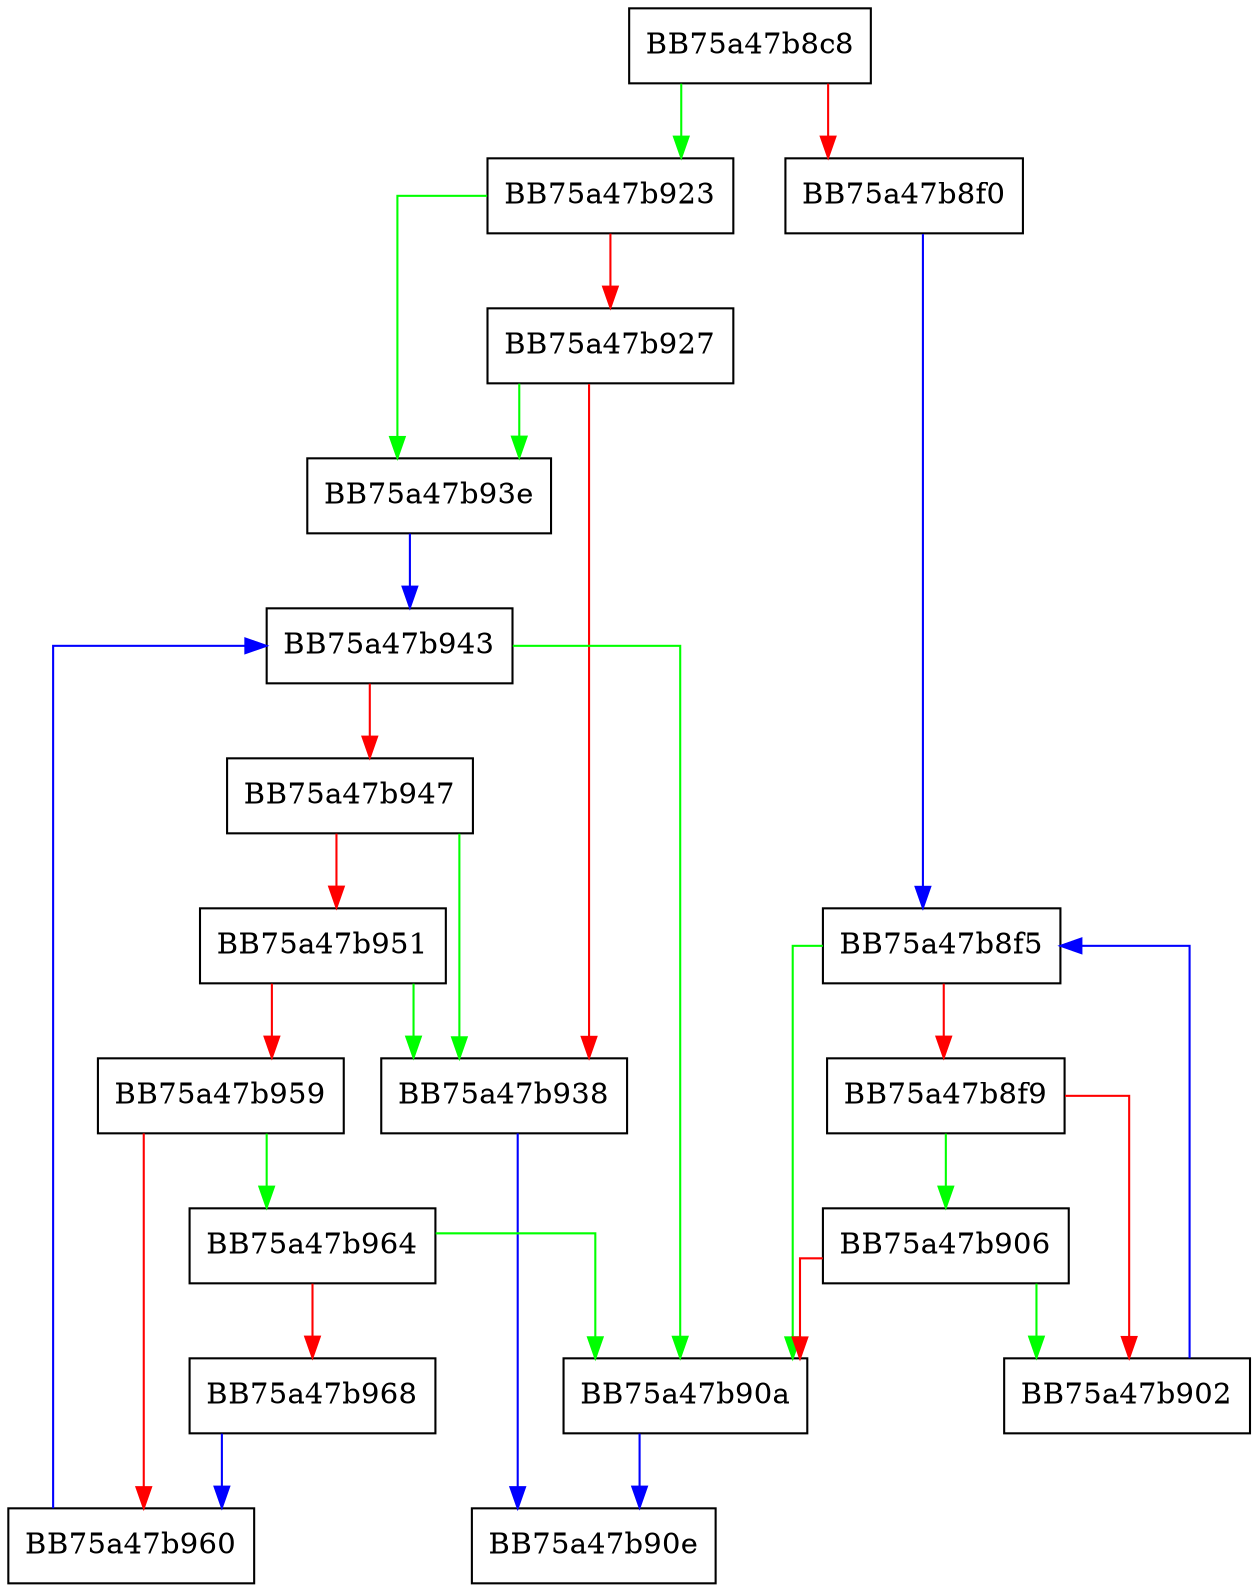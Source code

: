 digraph DelimitPathCrcComponent {
  node [shape="box"];
  graph [splines=ortho];
  BB75a47b8c8 -> BB75a47b923 [color="green"];
  BB75a47b8c8 -> BB75a47b8f0 [color="red"];
  BB75a47b8f0 -> BB75a47b8f5 [color="blue"];
  BB75a47b8f5 -> BB75a47b90a [color="green"];
  BB75a47b8f5 -> BB75a47b8f9 [color="red"];
  BB75a47b8f9 -> BB75a47b906 [color="green"];
  BB75a47b8f9 -> BB75a47b902 [color="red"];
  BB75a47b902 -> BB75a47b8f5 [color="blue"];
  BB75a47b906 -> BB75a47b902 [color="green"];
  BB75a47b906 -> BB75a47b90a [color="red"];
  BB75a47b90a -> BB75a47b90e [color="blue"];
  BB75a47b923 -> BB75a47b93e [color="green"];
  BB75a47b923 -> BB75a47b927 [color="red"];
  BB75a47b927 -> BB75a47b93e [color="green"];
  BB75a47b927 -> BB75a47b938 [color="red"];
  BB75a47b938 -> BB75a47b90e [color="blue"];
  BB75a47b93e -> BB75a47b943 [color="blue"];
  BB75a47b943 -> BB75a47b90a [color="green"];
  BB75a47b943 -> BB75a47b947 [color="red"];
  BB75a47b947 -> BB75a47b938 [color="green"];
  BB75a47b947 -> BB75a47b951 [color="red"];
  BB75a47b951 -> BB75a47b938 [color="green"];
  BB75a47b951 -> BB75a47b959 [color="red"];
  BB75a47b959 -> BB75a47b964 [color="green"];
  BB75a47b959 -> BB75a47b960 [color="red"];
  BB75a47b960 -> BB75a47b943 [color="blue"];
  BB75a47b964 -> BB75a47b90a [color="green"];
  BB75a47b964 -> BB75a47b968 [color="red"];
  BB75a47b968 -> BB75a47b960 [color="blue"];
}